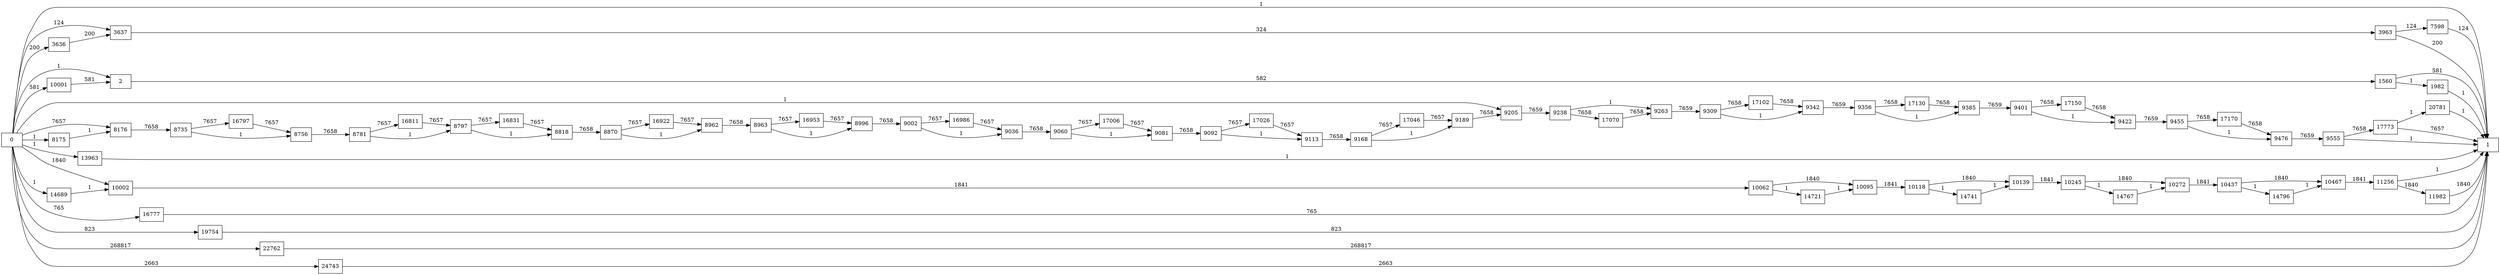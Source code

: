 digraph {
	graph [rankdir=LR]
	node [shape=rectangle]
	2 -> 1560 [label=582]
	1560 -> 1 [label=581]
	1560 -> 1982 [label=1]
	1982 -> 1 [label=1]
	3636 -> 3637 [label=200]
	3637 -> 3963 [label=324]
	3963 -> 1 [label=200]
	3963 -> 7598 [label=124]
	7598 -> 1 [label=124]
	8175 -> 8176 [label=1]
	8176 -> 8735 [label=7658]
	8735 -> 8756 [label=1]
	8735 -> 16797 [label=7657]
	8756 -> 8781 [label=7658]
	8781 -> 8797 [label=1]
	8781 -> 16811 [label=7657]
	8797 -> 8818 [label=1]
	8797 -> 16831 [label=7657]
	8818 -> 8870 [label=7658]
	8870 -> 8962 [label=1]
	8870 -> 16922 [label=7657]
	8962 -> 8963 [label=7658]
	8963 -> 8996 [label=1]
	8963 -> 16953 [label=7657]
	8996 -> 9002 [label=7658]
	9002 -> 9036 [label=1]
	9002 -> 16986 [label=7657]
	9036 -> 9060 [label=7658]
	9060 -> 9081 [label=1]
	9060 -> 17006 [label=7657]
	9081 -> 9092 [label=7658]
	9092 -> 9113 [label=1]
	9092 -> 17026 [label=7657]
	9113 -> 9168 [label=7658]
	9168 -> 9189 [label=1]
	9168 -> 17046 [label=7657]
	9189 -> 9205 [label=7658]
	9205 -> 9238 [label=7659]
	9238 -> 9263 [label=1]
	9238 -> 17070 [label=7658]
	9263 -> 9309 [label=7659]
	9309 -> 9342 [label=1]
	9309 -> 17102 [label=7658]
	9342 -> 9356 [label=7659]
	9356 -> 9385 [label=1]
	9356 -> 17130 [label=7658]
	9385 -> 9401 [label=7659]
	9401 -> 9422 [label=1]
	9401 -> 17150 [label=7658]
	9422 -> 9455 [label=7659]
	9455 -> 9476 [label=1]
	9455 -> 17170 [label=7658]
	9476 -> 9555 [label=7659]
	9555 -> 1 [label=1]
	9555 -> 17773 [label=7658]
	10001 -> 2 [label=581]
	10002 -> 10062 [label=1841]
	10062 -> 10095 [label=1840]
	10062 -> 14721 [label=1]
	10095 -> 10118 [label=1841]
	10118 -> 10139 [label=1840]
	10118 -> 14741 [label=1]
	10139 -> 10245 [label=1841]
	10245 -> 10272 [label=1840]
	10245 -> 14767 [label=1]
	10272 -> 10437 [label=1841]
	10437 -> 10467 [label=1840]
	10437 -> 14796 [label=1]
	10467 -> 11256 [label=1841]
	11256 -> 1 [label=1]
	11256 -> 11982 [label=1840]
	11982 -> 1 [label=1840]
	13963 -> 1 [label=1]
	14689 -> 10002 [label=1]
	14721 -> 10095 [label=1]
	14741 -> 10139 [label=1]
	14767 -> 10272 [label=1]
	14796 -> 10467 [label=1]
	16777 -> 1 [label=765]
	16797 -> 8756 [label=7657]
	16811 -> 8797 [label=7657]
	16831 -> 8818 [label=7657]
	16922 -> 8962 [label=7657]
	16953 -> 8996 [label=7657]
	16986 -> 9036 [label=7657]
	17006 -> 9081 [label=7657]
	17026 -> 9113 [label=7657]
	17046 -> 9189 [label=7657]
	17070 -> 9263 [label=7658]
	17102 -> 9342 [label=7658]
	17130 -> 9385 [label=7658]
	17150 -> 9422 [label=7658]
	17170 -> 9476 [label=7658]
	17773 -> 1 [label=7657]
	17773 -> 20781 [label=1]
	19754 -> 1 [label=823]
	20781 -> 1 [label=1]
	22762 -> 1 [label=268817]
	24743 -> 1 [label=2663]
	0 -> 2 [label=1]
	0 -> 3637 [label=124]
	0 -> 10002 [label=1840]
	0 -> 8176 [label=7657]
	0 -> 9205 [label=1]
	0 -> 3636 [label=200]
	0 -> 1 [label=1]
	0 -> 8175 [label=1]
	0 -> 10001 [label=581]
	0 -> 13963 [label=1]
	0 -> 14689 [label=1]
	0 -> 16777 [label=765]
	0 -> 19754 [label=823]
	0 -> 22762 [label=268817]
	0 -> 24743 [label=2663]
}
